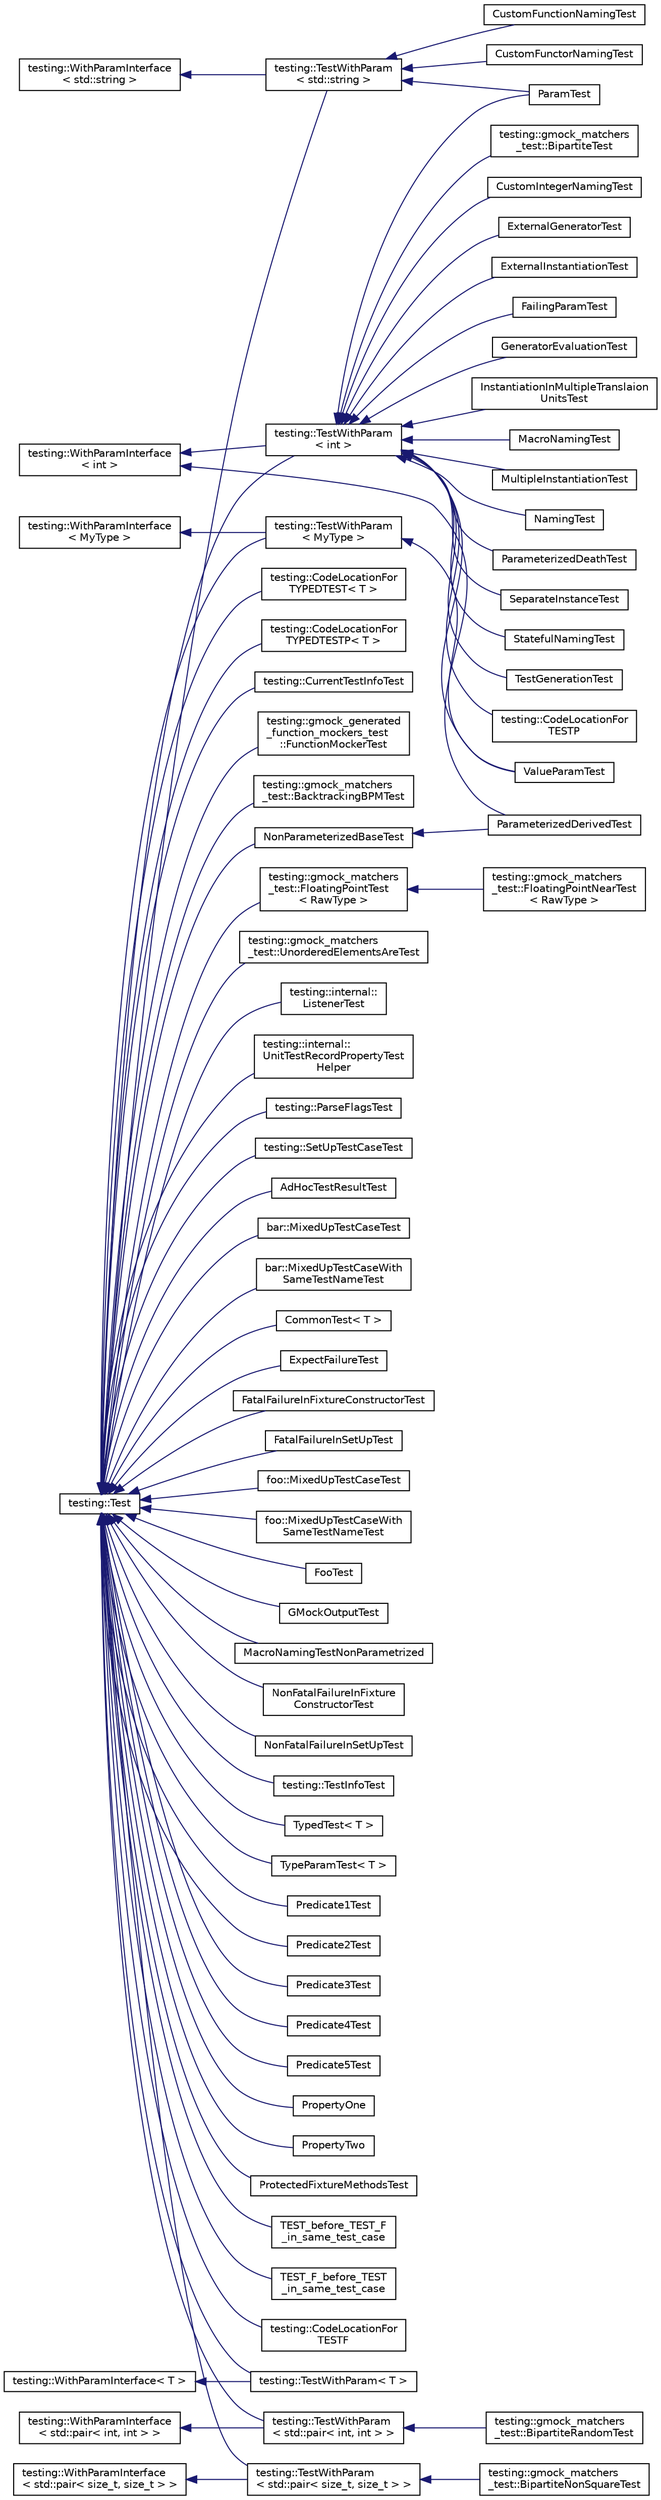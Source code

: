 digraph "Graphical Class Hierarchy"
{
  edge [fontname="Helvetica",fontsize="10",labelfontname="Helvetica",labelfontsize="10"];
  node [fontname="Helvetica",fontsize="10",shape=record];
  rankdir="LR";
  Node229 [label="testing::Test",height=0.2,width=0.4,color="black", fillcolor="white", style="filled",URL="$classtesting_1_1Test.html"];
  Node229 -> Node230 [dir="back",color="midnightblue",fontsize="10",style="solid",fontname="Helvetica"];
  Node230 [label="AdHocTestResultTest",height=0.2,width=0.4,color="black", fillcolor="white", style="filled",URL="$classAdHocTestResultTest.html"];
  Node229 -> Node231 [dir="back",color="midnightblue",fontsize="10",style="solid",fontname="Helvetica"];
  Node231 [label="bar::MixedUpTestCaseTest",height=0.2,width=0.4,color="black", fillcolor="white", style="filled",URL="$classbar_1_1MixedUpTestCaseTest.html"];
  Node229 -> Node232 [dir="back",color="midnightblue",fontsize="10",style="solid",fontname="Helvetica"];
  Node232 [label="bar::MixedUpTestCaseWith\lSameTestNameTest",height=0.2,width=0.4,color="black", fillcolor="white", style="filled",URL="$classbar_1_1MixedUpTestCaseWithSameTestNameTest.html"];
  Node229 -> Node233 [dir="back",color="midnightblue",fontsize="10",style="solid",fontname="Helvetica"];
  Node233 [label="CommonTest\< T \>",height=0.2,width=0.4,color="black", fillcolor="white", style="filled",URL="$classCommonTest.html"];
  Node229 -> Node234 [dir="back",color="midnightblue",fontsize="10",style="solid",fontname="Helvetica"];
  Node234 [label="ExpectFailureTest",height=0.2,width=0.4,color="black", fillcolor="white", style="filled",URL="$classExpectFailureTest.html"];
  Node229 -> Node235 [dir="back",color="midnightblue",fontsize="10",style="solid",fontname="Helvetica"];
  Node235 [label="FatalFailureInFixtureConstructorTest",height=0.2,width=0.4,color="black", fillcolor="white", style="filled",URL="$classFatalFailureInFixtureConstructorTest.html"];
  Node229 -> Node236 [dir="back",color="midnightblue",fontsize="10",style="solid",fontname="Helvetica"];
  Node236 [label="FatalFailureInSetUpTest",height=0.2,width=0.4,color="black", fillcolor="white", style="filled",URL="$classFatalFailureInSetUpTest.html"];
  Node229 -> Node237 [dir="back",color="midnightblue",fontsize="10",style="solid",fontname="Helvetica"];
  Node237 [label="foo::MixedUpTestCaseTest",height=0.2,width=0.4,color="black", fillcolor="white", style="filled",URL="$classfoo_1_1MixedUpTestCaseTest.html"];
  Node229 -> Node238 [dir="back",color="midnightblue",fontsize="10",style="solid",fontname="Helvetica"];
  Node238 [label="foo::MixedUpTestCaseWith\lSameTestNameTest",height=0.2,width=0.4,color="black", fillcolor="white", style="filled",URL="$classfoo_1_1MixedUpTestCaseWithSameTestNameTest.html"];
  Node229 -> Node239 [dir="back",color="midnightblue",fontsize="10",style="solid",fontname="Helvetica"];
  Node239 [label="FooTest",height=0.2,width=0.4,color="black", fillcolor="white", style="filled",URL="$classFooTest.html"];
  Node229 -> Node240 [dir="back",color="midnightblue",fontsize="10",style="solid",fontname="Helvetica"];
  Node240 [label="GMockOutputTest",height=0.2,width=0.4,color="black", fillcolor="white", style="filled",URL="$classGMockOutputTest.html"];
  Node229 -> Node241 [dir="back",color="midnightblue",fontsize="10",style="solid",fontname="Helvetica"];
  Node241 [label="MacroNamingTestNonParametrized",height=0.2,width=0.4,color="black", fillcolor="white", style="filled",URL="$classMacroNamingTestNonParametrized.html"];
  Node229 -> Node242 [dir="back",color="midnightblue",fontsize="10",style="solid",fontname="Helvetica"];
  Node242 [label="NonFatalFailureInFixture\lConstructorTest",height=0.2,width=0.4,color="black", fillcolor="white", style="filled",URL="$classNonFatalFailureInFixtureConstructorTest.html"];
  Node229 -> Node243 [dir="back",color="midnightblue",fontsize="10",style="solid",fontname="Helvetica"];
  Node243 [label="NonFatalFailureInSetUpTest",height=0.2,width=0.4,color="black", fillcolor="white", style="filled",URL="$classNonFatalFailureInSetUpTest.html"];
  Node229 -> Node244 [dir="back",color="midnightblue",fontsize="10",style="solid",fontname="Helvetica"];
  Node244 [label="NonParameterizedBaseTest",height=0.2,width=0.4,color="black", fillcolor="white", style="filled",URL="$classNonParameterizedBaseTest.html"];
  Node244 -> Node16 [dir="back",color="midnightblue",fontsize="10",style="solid",fontname="Helvetica"];
  Node16 [label="ParameterizedDerivedTest",height=0.2,width=0.4,color="black", fillcolor="white", style="filled",URL="$classParameterizedDerivedTest.html"];
  Node229 -> Node245 [dir="back",color="midnightblue",fontsize="10",style="solid",fontname="Helvetica"];
  Node245 [label="Predicate1Test",height=0.2,width=0.4,color="black", fillcolor="white", style="filled",URL="$classPredicate1Test.html"];
  Node229 -> Node246 [dir="back",color="midnightblue",fontsize="10",style="solid",fontname="Helvetica"];
  Node246 [label="Predicate2Test",height=0.2,width=0.4,color="black", fillcolor="white", style="filled",URL="$classPredicate2Test.html"];
  Node229 -> Node247 [dir="back",color="midnightblue",fontsize="10",style="solid",fontname="Helvetica"];
  Node247 [label="Predicate3Test",height=0.2,width=0.4,color="black", fillcolor="white", style="filled",URL="$classPredicate3Test.html"];
  Node229 -> Node248 [dir="back",color="midnightblue",fontsize="10",style="solid",fontname="Helvetica"];
  Node248 [label="Predicate4Test",height=0.2,width=0.4,color="black", fillcolor="white", style="filled",URL="$classPredicate4Test.html"];
  Node229 -> Node249 [dir="back",color="midnightblue",fontsize="10",style="solid",fontname="Helvetica"];
  Node249 [label="Predicate5Test",height=0.2,width=0.4,color="black", fillcolor="white", style="filled",URL="$classPredicate5Test.html"];
  Node229 -> Node250 [dir="back",color="midnightblue",fontsize="10",style="solid",fontname="Helvetica"];
  Node250 [label="PropertyOne",height=0.2,width=0.4,color="black", fillcolor="white", style="filled",URL="$classPropertyOne.html"];
  Node229 -> Node251 [dir="back",color="midnightblue",fontsize="10",style="solid",fontname="Helvetica"];
  Node251 [label="PropertyTwo",height=0.2,width=0.4,color="black", fillcolor="white", style="filled",URL="$classPropertyTwo.html"];
  Node229 -> Node252 [dir="back",color="midnightblue",fontsize="10",style="solid",fontname="Helvetica"];
  Node252 [label="ProtectedFixtureMethodsTest",height=0.2,width=0.4,color="black", fillcolor="white", style="filled",URL="$classProtectedFixtureMethodsTest.html"];
  Node229 -> Node253 [dir="back",color="midnightblue",fontsize="10",style="solid",fontname="Helvetica"];
  Node253 [label="TEST_before_TEST_F\l_in_same_test_case",height=0.2,width=0.4,color="black", fillcolor="white", style="filled",URL="$classTEST__before__TEST__F__in__same__test__case.html"];
  Node229 -> Node254 [dir="back",color="midnightblue",fontsize="10",style="solid",fontname="Helvetica"];
  Node254 [label="TEST_F_before_TEST\l_in_same_test_case",height=0.2,width=0.4,color="black", fillcolor="white", style="filled",URL="$classTEST__F__before__TEST__in__same__test__case.html"];
  Node229 -> Node255 [dir="back",color="midnightblue",fontsize="10",style="solid",fontname="Helvetica"];
  Node255 [label="testing::CodeLocationFor\lTESTF",height=0.2,width=0.4,color="black", fillcolor="white", style="filled",URL="$classtesting_1_1CodeLocationForTESTF.html"];
  Node229 -> Node256 [dir="back",color="midnightblue",fontsize="10",style="solid",fontname="Helvetica"];
  Node256 [label="testing::CodeLocationFor\lTYPEDTEST\< T \>",height=0.2,width=0.4,color="black", fillcolor="white", style="filled",URL="$classtesting_1_1CodeLocationForTYPEDTEST.html"];
  Node229 -> Node257 [dir="back",color="midnightblue",fontsize="10",style="solid",fontname="Helvetica"];
  Node257 [label="testing::CodeLocationFor\lTYPEDTESTP\< T \>",height=0.2,width=0.4,color="black", fillcolor="white", style="filled",URL="$classtesting_1_1CodeLocationForTYPEDTESTP.html"];
  Node229 -> Node258 [dir="back",color="midnightblue",fontsize="10",style="solid",fontname="Helvetica"];
  Node258 [label="testing::CurrentTestInfoTest",height=0.2,width=0.4,color="black", fillcolor="white", style="filled",URL="$classtesting_1_1CurrentTestInfoTest.html"];
  Node229 -> Node259 [dir="back",color="midnightblue",fontsize="10",style="solid",fontname="Helvetica"];
  Node259 [label="testing::gmock_generated\l_function_mockers_test\l::FunctionMockerTest",height=0.2,width=0.4,color="black", fillcolor="white", style="filled",URL="$classtesting_1_1gmock__generated__function__mockers__test_1_1FunctionMockerTest.html"];
  Node229 -> Node260 [dir="back",color="midnightblue",fontsize="10",style="solid",fontname="Helvetica"];
  Node260 [label="testing::gmock_matchers\l_test::BacktrackingBPMTest",height=0.2,width=0.4,color="black", fillcolor="white", style="filled",URL="$classtesting_1_1gmock__matchers__test_1_1BacktrackingBPMTest.html"];
  Node229 -> Node261 [dir="back",color="midnightblue",fontsize="10",style="solid",fontname="Helvetica"];
  Node261 [label="testing::gmock_matchers\l_test::FloatingPointTest\l\< RawType \>",height=0.2,width=0.4,color="black", fillcolor="white", style="filled",URL="$classtesting_1_1gmock__matchers__test_1_1FloatingPointTest.html"];
  Node261 -> Node262 [dir="back",color="midnightblue",fontsize="10",style="solid",fontname="Helvetica"];
  Node262 [label="testing::gmock_matchers\l_test::FloatingPointNearTest\l\< RawType \>",height=0.2,width=0.4,color="black", fillcolor="white", style="filled",URL="$classtesting_1_1gmock__matchers__test_1_1FloatingPointNearTest.html"];
  Node229 -> Node263 [dir="back",color="midnightblue",fontsize="10",style="solid",fontname="Helvetica"];
  Node263 [label="testing::gmock_matchers\l_test::UnorderedElementsAreTest",height=0.2,width=0.4,color="black", fillcolor="white", style="filled",URL="$classtesting_1_1gmock__matchers__test_1_1UnorderedElementsAreTest.html"];
  Node229 -> Node264 [dir="back",color="midnightblue",fontsize="10",style="solid",fontname="Helvetica"];
  Node264 [label="testing::internal::\lListenerTest",height=0.2,width=0.4,color="black", fillcolor="white", style="filled",URL="$classtesting_1_1internal_1_1ListenerTest.html"];
  Node229 -> Node265 [dir="back",color="midnightblue",fontsize="10",style="solid",fontname="Helvetica"];
  Node265 [label="testing::internal::\lUnitTestRecordPropertyTest\lHelper",height=0.2,width=0.4,color="black", fillcolor="white", style="filled",URL="$classtesting_1_1internal_1_1UnitTestRecordPropertyTestHelper.html"];
  Node229 -> Node266 [dir="back",color="midnightblue",fontsize="10",style="solid",fontname="Helvetica"];
  Node266 [label="testing::ParseFlagsTest",height=0.2,width=0.4,color="black", fillcolor="white", style="filled",URL="$classtesting_1_1ParseFlagsTest.html"];
  Node229 -> Node267 [dir="back",color="midnightblue",fontsize="10",style="solid",fontname="Helvetica"];
  Node267 [label="testing::SetUpTestCaseTest",height=0.2,width=0.4,color="black", fillcolor="white", style="filled",URL="$classtesting_1_1SetUpTestCaseTest.html"];
  Node229 -> Node268 [dir="back",color="midnightblue",fontsize="10",style="solid",fontname="Helvetica"];
  Node268 [label="testing::TestInfoTest",height=0.2,width=0.4,color="black", fillcolor="white", style="filled",URL="$classtesting_1_1TestInfoTest.html"];
  Node229 -> Node34 [dir="back",color="midnightblue",fontsize="10",style="solid",fontname="Helvetica"];
  Node34 [label="testing::TestWithParam\< T \>",height=0.2,width=0.4,color="black", fillcolor="white", style="filled",URL="$classtesting_1_1TestWithParam.html"];
  Node229 -> Node17 [dir="back",color="midnightblue",fontsize="10",style="solid",fontname="Helvetica"];
  Node17 [label="testing::TestWithParam\l\< int \>",height=0.2,width=0.4,color="black", fillcolor="white", style="filled",URL="$classtesting_1_1TestWithParam.html"];
  Node17 -> Node18 [dir="back",color="midnightblue",fontsize="10",style="solid",fontname="Helvetica"];
  Node18 [label="CustomIntegerNamingTest",height=0.2,width=0.4,color="black", fillcolor="white", style="filled",URL="$classCustomIntegerNamingTest.html"];
  Node17 -> Node19 [dir="back",color="midnightblue",fontsize="10",style="solid",fontname="Helvetica"];
  Node19 [label="ExternalGeneratorTest",height=0.2,width=0.4,color="black", fillcolor="white", style="filled",URL="$classExternalGeneratorTest.html"];
  Node17 -> Node20 [dir="back",color="midnightblue",fontsize="10",style="solid",fontname="Helvetica"];
  Node20 [label="ExternalInstantiationTest",height=0.2,width=0.4,color="black", fillcolor="white", style="filled",URL="$classExternalInstantiationTest.html"];
  Node17 -> Node21 [dir="back",color="midnightblue",fontsize="10",style="solid",fontname="Helvetica"];
  Node21 [label="FailingParamTest",height=0.2,width=0.4,color="black", fillcolor="white", style="filled",URL="$classFailingParamTest.html"];
  Node17 -> Node22 [dir="back",color="midnightblue",fontsize="10",style="solid",fontname="Helvetica"];
  Node22 [label="GeneratorEvaluationTest",height=0.2,width=0.4,color="black", fillcolor="white", style="filled",URL="$classGeneratorEvaluationTest.html"];
  Node17 -> Node23 [dir="back",color="midnightblue",fontsize="10",style="solid",fontname="Helvetica"];
  Node23 [label="InstantiationInMultipleTranslaion\lUnitsTest",height=0.2,width=0.4,color="black", fillcolor="white", style="filled",URL="$classInstantiationInMultipleTranslaionUnitsTest.html"];
  Node17 -> Node24 [dir="back",color="midnightblue",fontsize="10",style="solid",fontname="Helvetica"];
  Node24 [label="MacroNamingTest",height=0.2,width=0.4,color="black", fillcolor="white", style="filled",URL="$classMacroNamingTest.html"];
  Node17 -> Node25 [dir="back",color="midnightblue",fontsize="10",style="solid",fontname="Helvetica"];
  Node25 [label="MultipleInstantiationTest",height=0.2,width=0.4,color="black", fillcolor="white", style="filled",URL="$classMultipleInstantiationTest.html"];
  Node17 -> Node26 [dir="back",color="midnightblue",fontsize="10",style="solid",fontname="Helvetica"];
  Node26 [label="NamingTest",height=0.2,width=0.4,color="black", fillcolor="white", style="filled",URL="$classNamingTest.html"];
  Node17 -> Node27 [dir="back",color="midnightblue",fontsize="10",style="solid",fontname="Helvetica"];
  Node27 [label="ParameterizedDeathTest",height=0.2,width=0.4,color="black", fillcolor="white", style="filled",URL="$classParameterizedDeathTest.html"];
  Node17 -> Node4 [dir="back",color="midnightblue",fontsize="10",style="solid",fontname="Helvetica"];
  Node4 [label="ParamTest",height=0.2,width=0.4,color="black", fillcolor="white", style="filled",URL="$classParamTest.html"];
  Node17 -> Node28 [dir="back",color="midnightblue",fontsize="10",style="solid",fontname="Helvetica"];
  Node28 [label="SeparateInstanceTest",height=0.2,width=0.4,color="black", fillcolor="white", style="filled",URL="$classSeparateInstanceTest.html"];
  Node17 -> Node29 [dir="back",color="midnightblue",fontsize="10",style="solid",fontname="Helvetica"];
  Node29 [label="StatefulNamingTest",height=0.2,width=0.4,color="black", fillcolor="white", style="filled",URL="$classStatefulNamingTest.html"];
  Node17 -> Node30 [dir="back",color="midnightblue",fontsize="10",style="solid",fontname="Helvetica"];
  Node30 [label="TestGenerationTest",height=0.2,width=0.4,color="black", fillcolor="white", style="filled",URL="$classTestGenerationTest.html"];
  Node17 -> Node31 [dir="back",color="midnightblue",fontsize="10",style="solid",fontname="Helvetica"];
  Node31 [label="testing::CodeLocationFor\lTESTP",height=0.2,width=0.4,color="black", fillcolor="white", style="filled",URL="$classtesting_1_1CodeLocationForTESTP.html"];
  Node17 -> Node32 [dir="back",color="midnightblue",fontsize="10",style="solid",fontname="Helvetica"];
  Node32 [label="testing::gmock_matchers\l_test::BipartiteTest",height=0.2,width=0.4,color="black", fillcolor="white", style="filled",URL="$classtesting_1_1gmock__matchers__test_1_1BipartiteTest.html"];
  Node17 -> Node14 [dir="back",color="midnightblue",fontsize="10",style="solid",fontname="Helvetica"];
  Node14 [label="ValueParamTest",height=0.2,width=0.4,color="black", fillcolor="white", style="filled",URL="$classValueParamTest.html"];
  Node229 -> Node13 [dir="back",color="midnightblue",fontsize="10",style="solid",fontname="Helvetica"];
  Node13 [label="testing::TestWithParam\l\< MyType \>",height=0.2,width=0.4,color="black", fillcolor="white", style="filled",URL="$classtesting_1_1TestWithParam.html"];
  Node13 -> Node14 [dir="back",color="midnightblue",fontsize="10",style="solid",fontname="Helvetica"];
  Node229 -> Node10 [dir="back",color="midnightblue",fontsize="10",style="solid",fontname="Helvetica"];
  Node10 [label="testing::TestWithParam\l\< std::pair\< int, int \> \>",height=0.2,width=0.4,color="black", fillcolor="white", style="filled",URL="$classtesting_1_1TestWithParam.html"];
  Node10 -> Node11 [dir="back",color="midnightblue",fontsize="10",style="solid",fontname="Helvetica"];
  Node11 [label="testing::gmock_matchers\l_test::BipartiteRandomTest",height=0.2,width=0.4,color="black", fillcolor="white", style="filled",URL="$classtesting_1_1gmock__matchers__test_1_1BipartiteRandomTest.html"];
  Node229 -> Node7 [dir="back",color="midnightblue",fontsize="10",style="solid",fontname="Helvetica"];
  Node7 [label="testing::TestWithParam\l\< std::pair\< size_t, size_t \> \>",height=0.2,width=0.4,color="black", fillcolor="white", style="filled",URL="$classtesting_1_1TestWithParam.html"];
  Node7 -> Node8 [dir="back",color="midnightblue",fontsize="10",style="solid",fontname="Helvetica"];
  Node8 [label="testing::gmock_matchers\l_test::BipartiteNonSquareTest",height=0.2,width=0.4,color="black", fillcolor="white", style="filled",URL="$classtesting_1_1gmock__matchers__test_1_1BipartiteNonSquareTest.html"];
  Node229 -> Node1 [dir="back",color="midnightblue",fontsize="10",style="solid",fontname="Helvetica"];
  Node1 [label="testing::TestWithParam\l\< std::string \>",height=0.2,width=0.4,color="black", fillcolor="white", style="filled",URL="$classtesting_1_1TestWithParam.html"];
  Node1 -> Node2 [dir="back",color="midnightblue",fontsize="10",style="solid",fontname="Helvetica"];
  Node2 [label="CustomFunctionNamingTest",height=0.2,width=0.4,color="black", fillcolor="white", style="filled",URL="$classCustomFunctionNamingTest.html"];
  Node1 -> Node3 [dir="back",color="midnightblue",fontsize="10",style="solid",fontname="Helvetica"];
  Node3 [label="CustomFunctorNamingTest",height=0.2,width=0.4,color="black", fillcolor="white", style="filled",URL="$classCustomFunctorNamingTest.html"];
  Node1 -> Node4 [dir="back",color="midnightblue",fontsize="10",style="solid",fontname="Helvetica"];
  Node229 -> Node269 [dir="back",color="midnightblue",fontsize="10",style="solid",fontname="Helvetica"];
  Node269 [label="TypedTest\< T \>",height=0.2,width=0.4,color="black", fillcolor="white", style="filled",URL="$classTypedTest.html"];
  Node229 -> Node270 [dir="back",color="midnightblue",fontsize="10",style="solid",fontname="Helvetica"];
  Node270 [label="TypeParamTest\< T \>",height=0.2,width=0.4,color="black", fillcolor="white", style="filled",URL="$classTypeParamTest.html"];
  Node33 [label="testing::WithParamInterface\< T \>",height=0.2,width=0.4,color="black", fillcolor="white", style="filled",URL="$classtesting_1_1WithParamInterface.html"];
  Node33 -> Node34 [dir="back",color="midnightblue",fontsize="10",style="solid",fontname="Helvetica"];
  Node15 [label="testing::WithParamInterface\l\< int \>",height=0.2,width=0.4,color="black", fillcolor="white", style="filled",URL="$classtesting_1_1WithParamInterface.html"];
  Node15 -> Node16 [dir="back",color="midnightblue",fontsize="10",style="solid",fontname="Helvetica"];
  Node15 -> Node17 [dir="back",color="midnightblue",fontsize="10",style="solid",fontname="Helvetica"];
  Node12 [label="testing::WithParamInterface\l\< MyType \>",height=0.2,width=0.4,color="black", fillcolor="white", style="filled",URL="$classtesting_1_1WithParamInterface.html"];
  Node12 -> Node13 [dir="back",color="midnightblue",fontsize="10",style="solid",fontname="Helvetica"];
  Node9 [label="testing::WithParamInterface\l\< std::pair\< int, int \> \>",height=0.2,width=0.4,color="black", fillcolor="white", style="filled",URL="$classtesting_1_1WithParamInterface.html"];
  Node9 -> Node10 [dir="back",color="midnightblue",fontsize="10",style="solid",fontname="Helvetica"];
  Node6 [label="testing::WithParamInterface\l\< std::pair\< size_t, size_t \> \>",height=0.2,width=0.4,color="black", fillcolor="white", style="filled",URL="$classtesting_1_1WithParamInterface.html"];
  Node6 -> Node7 [dir="back",color="midnightblue",fontsize="10",style="solid",fontname="Helvetica"];
  Node0 [label="testing::WithParamInterface\l\< std::string \>",height=0.2,width=0.4,color="black", fillcolor="white", style="filled",URL="$classtesting_1_1WithParamInterface.html"];
  Node0 -> Node1 [dir="back",color="midnightblue",fontsize="10",style="solid",fontname="Helvetica"];
}
